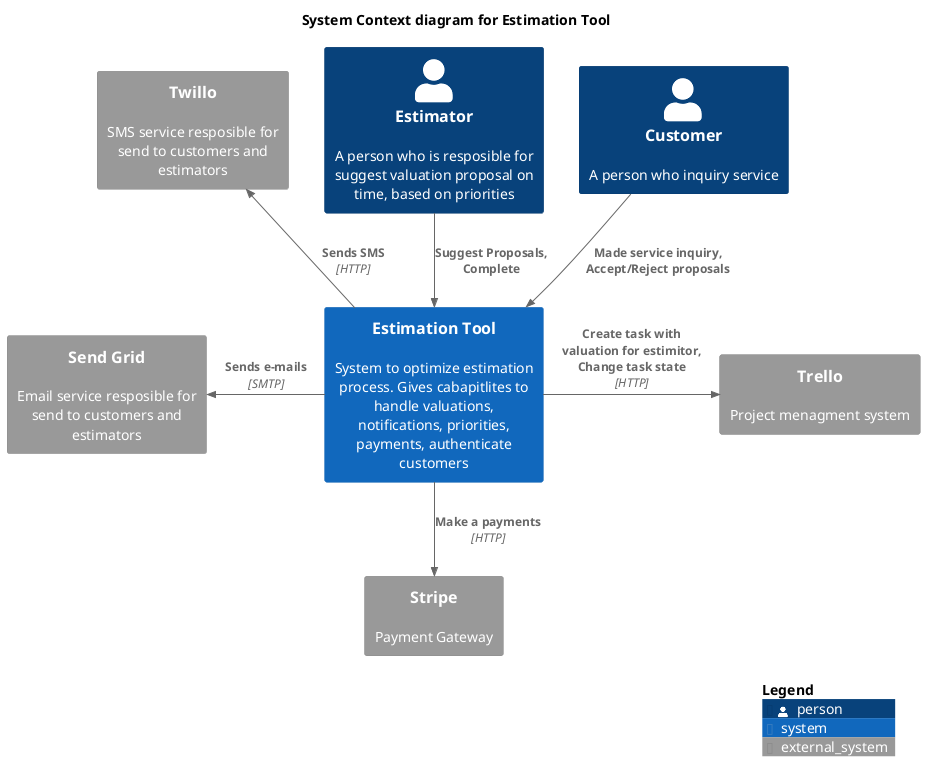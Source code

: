 @startuml
!include <c4/C4_Context.puml>  

'ref http://plantuml.com/stdlib
!include <office/Users/user.puml>
!include <office/Users/mobile_user.puml>

'LAYOUT_WITH_LEGEND

title System Context diagram for Estimation Tool

Person(estimator, Estimator , "A person who is resposible for suggest valuation proposal on time, based on priorities" )
Person(customer, Customer , "A person who inquiry service" )

System(estimation_tool, "Estimation Tool", "System to optimize estimation process. Gives cabapitlites to handle valuations, notifications, priorities, payments, authenticate customers")

System_Ext(twillo, "Twillo", "SMS service resposible for send to customers and estimators")
System_Ext(sendGrid, "Send Grid", "Email service resposible for send to customers and estimators")
System_Ext(trello, "Trello", "Project menagment system")
System_Ext(stripe, "Stripe", "Payment Gateway")

Rel(customer, estimation_tool, "Made service inquiry, Accept/Reject proposals")
Rel(estimator, estimation_tool, "Suggest Proposals, Complete")

Rel_U(estimation_tool, twillo, "Sends SMS", "HTTP")
Rel_L(estimation_tool, sendGrid, "Sends e-mails", "SMTP")
Rel_R(estimation_tool, trello, "Create task with valuation for estimitor, Change task state", "HTTP")
Rel_D(estimation_tool, stripe, "Make a payments", "HTTP")

SHOW_LEGEND()

@enduml